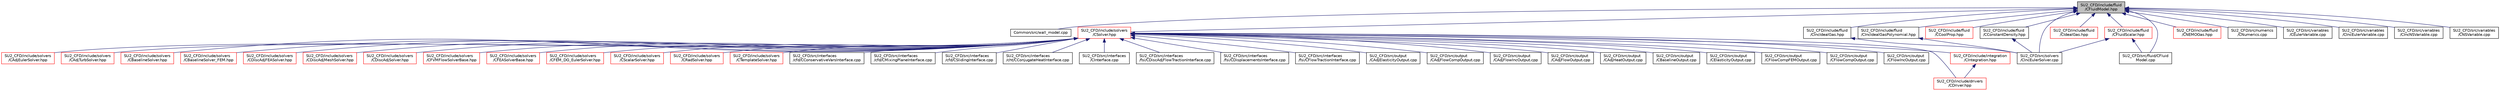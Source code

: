 digraph "SU2_CFD/include/fluid/CFluidModel.hpp"
{
 // LATEX_PDF_SIZE
  edge [fontname="Helvetica",fontsize="10",labelfontname="Helvetica",labelfontsize="10"];
  node [fontname="Helvetica",fontsize="10",shape=record];
  Node1 [label="SU2_CFD/include/fluid\l/CFluidModel.hpp",height=0.2,width=0.4,color="black", fillcolor="grey75", style="filled", fontcolor="black",tooltip="Defines the main fluid model class for thermophysical properties."];
  Node1 -> Node2 [dir="back",color="midnightblue",fontsize="10",style="solid",fontname="Helvetica"];
  Node2 [label="Common/src/wall_model.cpp",height=0.2,width=0.4,color="black", fillcolor="white", style="filled",URL="$wall__model_8cpp.html",tooltip="File, which contains the implementation for the wall model functions for large eddy simulations."];
  Node1 -> Node3 [dir="back",color="midnightblue",fontsize="10",style="solid",fontname="Helvetica"];
  Node3 [label="SU2_CFD/include/solvers\l/CSolver.hpp",height=0.2,width=0.4,color="red", fillcolor="white", style="filled",URL="$CSolver_8hpp.html",tooltip="Headers of the CSolver class which is inherited by all of the other solvers."];
  Node3 -> Node4 [dir="back",color="midnightblue",fontsize="10",style="solid",fontname="Helvetica"];
  Node4 [label="SU2_CFD/include/integration\l/CIntegration.hpp",height=0.2,width=0.4,color="red", fillcolor="white", style="filled",URL="$CIntegration_8hpp.html",tooltip="Declaration of the main routines to orchestrate space and time integration."];
  Node4 -> Node5 [dir="back",color="midnightblue",fontsize="10",style="solid",fontname="Helvetica"];
  Node5 [label="SU2_CFD/include/drivers\l/CDriver.hpp",height=0.2,width=0.4,color="red", fillcolor="white", style="filled",URL="$CDriver_8hpp.html",tooltip=" "];
  Node3 -> Node5 [dir="back",color="midnightblue",fontsize="10",style="solid",fontname="Helvetica"];
  Node3 -> Node54 [dir="back",color="midnightblue",fontsize="10",style="solid",fontname="Helvetica"];
  Node54 [label="SU2_CFD/include/solvers\l/CAdjEulerSolver.hpp",height=0.2,width=0.4,color="red", fillcolor="white", style="filled",URL="$CAdjEulerSolver_8hpp.html",tooltip="Headers of the CAdjEulerSolver class."];
  Node3 -> Node59 [dir="back",color="midnightblue",fontsize="10",style="solid",fontname="Helvetica"];
  Node59 [label="SU2_CFD/include/solvers\l/CAdjTurbSolver.hpp",height=0.2,width=0.4,color="red", fillcolor="white", style="filled",URL="$CAdjTurbSolver_8hpp.html",tooltip="Headers of the CAdjTurbSolver class."];
  Node3 -> Node61 [dir="back",color="midnightblue",fontsize="10",style="solid",fontname="Helvetica"];
  Node61 [label="SU2_CFD/include/solvers\l/CBaselineSolver.hpp",height=0.2,width=0.4,color="red", fillcolor="white", style="filled",URL="$CBaselineSolver_8hpp.html",tooltip=" "];
  Node3 -> Node68 [dir="back",color="midnightblue",fontsize="10",style="solid",fontname="Helvetica"];
  Node68 [label="SU2_CFD/include/solvers\l/CBaselineSolver_FEM.hpp",height=0.2,width=0.4,color="red", fillcolor="white", style="filled",URL="$CBaselineSolver__FEM_8hpp.html",tooltip=" "];
  Node3 -> Node70 [dir="back",color="midnightblue",fontsize="10",style="solid",fontname="Helvetica"];
  Node70 [label="SU2_CFD/include/solvers\l/CDiscAdjFEASolver.hpp",height=0.2,width=0.4,color="red", fillcolor="white", style="filled",URL="$CDiscAdjFEASolver_8hpp.html",tooltip="Headers of the CDiscAdjFEASolver class."];
  Node3 -> Node72 [dir="back",color="midnightblue",fontsize="10",style="solid",fontname="Helvetica"];
  Node72 [label="SU2_CFD/include/solvers\l/CDiscAdjMeshSolver.hpp",height=0.2,width=0.4,color="red", fillcolor="white", style="filled",URL="$CDiscAdjMeshSolver_8hpp.html",tooltip=" "];
  Node3 -> Node74 [dir="back",color="midnightblue",fontsize="10",style="solid",fontname="Helvetica"];
  Node74 [label="SU2_CFD/include/solvers\l/CDiscAdjSolver.hpp",height=0.2,width=0.4,color="red", fillcolor="white", style="filled",URL="$CDiscAdjSolver_8hpp.html",tooltip="Headers of the CDiscAdjSolver class."];
  Node3 -> Node76 [dir="back",color="midnightblue",fontsize="10",style="solid",fontname="Helvetica"];
  Node76 [label="SU2_CFD/include/solvers\l/CFVMFlowSolverBase.hpp",height=0.2,width=0.4,color="red", fillcolor="white", style="filled",URL="$CFVMFlowSolverBase_8hpp.html",tooltip="Base class template for all FVM flow solvers."];
  Node3 -> Node90 [dir="back",color="midnightblue",fontsize="10",style="solid",fontname="Helvetica"];
  Node90 [label="SU2_CFD/include/solvers\l/CFEASolverBase.hpp",height=0.2,width=0.4,color="red", fillcolor="white", style="filled",URL="$CFEASolverBase_8hpp.html",tooltip=" "];
  Node3 -> Node98 [dir="back",color="midnightblue",fontsize="10",style="solid",fontname="Helvetica"];
  Node98 [label="SU2_CFD/include/solvers\l/CFEM_DG_EulerSolver.hpp",height=0.2,width=0.4,color="red", fillcolor="white", style="filled",URL="$CFEM__DG__EulerSolver_8hpp.html",tooltip="Headers of the CFEM_DG_EulerSolver class."];
  Node3 -> Node102 [dir="back",color="midnightblue",fontsize="10",style="solid",fontname="Helvetica"];
  Node102 [label="SU2_CFD/include/solvers\l/CScalarSolver.hpp",height=0.2,width=0.4,color="red", fillcolor="white", style="filled",URL="$CScalarSolver_8hpp.html",tooltip="Headers of the CScalarSolver class."];
  Node3 -> Node116 [dir="back",color="midnightblue",fontsize="10",style="solid",fontname="Helvetica"];
  Node116 [label="SU2_CFD/include/solvers\l/CRadSolver.hpp",height=0.2,width=0.4,color="red", fillcolor="white", style="filled",URL="$CRadSolver_8hpp.html",tooltip="Declaration and inlines of the class to compute a generic radiation solver."];
  Node3 -> Node120 [dir="back",color="midnightblue",fontsize="10",style="solid",fontname="Helvetica"];
  Node120 [label="SU2_CFD/include/solvers\l/CTemplateSolver.hpp",height=0.2,width=0.4,color="red", fillcolor="white", style="filled",URL="$CTemplateSolver_8hpp.html",tooltip="Headers of the CTemplateSolver class."];
  Node3 -> Node122 [dir="back",color="midnightblue",fontsize="10",style="solid",fontname="Helvetica"];
  Node122 [label="SU2_CFD/src/interfaces\l/cfd/CConservativeVarsInterface.cpp",height=0.2,width=0.4,color="black", fillcolor="white", style="filled",URL="$CConservativeVarsInterface_8cpp.html",tooltip="Declaration and inlines of the class to transfer conservative variables from a generic zone into anot..."];
  Node3 -> Node123 [dir="back",color="midnightblue",fontsize="10",style="solid",fontname="Helvetica"];
  Node123 [label="SU2_CFD/src/interfaces\l/cfd/CMixingPlaneInterface.cpp",height=0.2,width=0.4,color="black", fillcolor="white", style="filled",URL="$CMixingPlaneInterface_8cpp.html",tooltip="Declaration and inlines of the class to transfer average variables needed for MixingPlane computation..."];
  Node3 -> Node124 [dir="back",color="midnightblue",fontsize="10",style="solid",fontname="Helvetica"];
  Node124 [label="SU2_CFD/src/interfaces\l/cfd/CSlidingInterface.cpp",height=0.2,width=0.4,color="black", fillcolor="white", style="filled",URL="$CSlidingInterface_8cpp.html",tooltip="Declaration and inlines of the class to transfer conservative variables from a generic zone into anot..."];
  Node3 -> Node125 [dir="back",color="midnightblue",fontsize="10",style="solid",fontname="Helvetica"];
  Node125 [label="SU2_CFD/src/interfaces\l/cht/CConjugateHeatInterface.cpp",height=0.2,width=0.4,color="black", fillcolor="white", style="filled",URL="$CConjugateHeatInterface_8cpp.html",tooltip="Declaration and inlines of the class to transfer temperature and heatflux density for conjugate heat ..."];
  Node3 -> Node126 [dir="back",color="midnightblue",fontsize="10",style="solid",fontname="Helvetica"];
  Node126 [label="SU2_CFD/src/interfaces\l/CInterface.cpp",height=0.2,width=0.4,color="black", fillcolor="white", style="filled",URL="$CInterface_8cpp.html",tooltip="Main subroutines for MPI transfer of information between zones."];
  Node3 -> Node127 [dir="back",color="midnightblue",fontsize="10",style="solid",fontname="Helvetica"];
  Node127 [label="SU2_CFD/src/interfaces\l/fsi/CDiscAdjFlowTractionInterface.cpp",height=0.2,width=0.4,color="black", fillcolor="white", style="filled",URL="$CDiscAdjFlowTractionInterface_8cpp.html",tooltip="Declaration and inlines of the class to transfer flow tractions from a fluid zone into a structural z..."];
  Node3 -> Node128 [dir="back",color="midnightblue",fontsize="10",style="solid",fontname="Helvetica"];
  Node128 [label="SU2_CFD/src/interfaces\l/fsi/CDisplacementsInterface.cpp",height=0.2,width=0.4,color="black", fillcolor="white", style="filled",URL="$CDisplacementsInterface_8cpp.html",tooltip="Main subroutines for transferring boundary displacements."];
  Node3 -> Node129 [dir="back",color="midnightblue",fontsize="10",style="solid",fontname="Helvetica"];
  Node129 [label="SU2_CFD/src/interfaces\l/fsi/CFlowTractionInterface.cpp",height=0.2,width=0.4,color="black", fillcolor="white", style="filled",URL="$CFlowTractionInterface_8cpp.html",tooltip="Declaration and inlines of the class to transfer flow tractions from a fluid zone into a structural z..."];
  Node3 -> Node130 [dir="back",color="midnightblue",fontsize="10",style="solid",fontname="Helvetica"];
  Node130 [label="SU2_CFD/src/output\l/CAdjElasticityOutput.cpp",height=0.2,width=0.4,color="black", fillcolor="white", style="filled",URL="$CAdjElasticityOutput_8cpp.html",tooltip="Main subroutines for elasticity discrete adjoint output."];
  Node3 -> Node131 [dir="back",color="midnightblue",fontsize="10",style="solid",fontname="Helvetica"];
  Node131 [label="SU2_CFD/src/output\l/CAdjFlowCompOutput.cpp",height=0.2,width=0.4,color="black", fillcolor="white", style="filled",URL="$CAdjFlowCompOutput_8cpp.html",tooltip="Main subroutines for flow discrete adjoint output."];
  Node3 -> Node132 [dir="back",color="midnightblue",fontsize="10",style="solid",fontname="Helvetica"];
  Node132 [label="SU2_CFD/src/output\l/CAdjFlowIncOutput.cpp",height=0.2,width=0.4,color="black", fillcolor="white", style="filled",URL="$CAdjFlowIncOutput_8cpp.html",tooltip="Main subroutines for flow discrete adjoint output."];
  Node3 -> Node133 [dir="back",color="midnightblue",fontsize="10",style="solid",fontname="Helvetica"];
  Node133 [label="SU2_CFD/src/output\l/CAdjFlowOutput.cpp",height=0.2,width=0.4,color="black", fillcolor="white", style="filled",URL="$CAdjFlowOutput_8cpp.html",tooltip="Main subroutines for flow discrete adjoint output."];
  Node3 -> Node134 [dir="back",color="midnightblue",fontsize="10",style="solid",fontname="Helvetica"];
  Node134 [label="SU2_CFD/src/output\l/CAdjHeatOutput.cpp",height=0.2,width=0.4,color="black", fillcolor="white", style="filled",URL="$CAdjHeatOutput_8cpp.html",tooltip="Main subroutines for flow discrete adjoint output."];
  Node3 -> Node135 [dir="back",color="midnightblue",fontsize="10",style="solid",fontname="Helvetica"];
  Node135 [label="SU2_CFD/src/output\l/CBaselineOutput.cpp",height=0.2,width=0.4,color="black", fillcolor="white", style="filled",URL="$CBaselineOutput_8cpp.html",tooltip="Main subroutines for flow discrete adjoint output."];
  Node3 -> Node136 [dir="back",color="midnightblue",fontsize="10",style="solid",fontname="Helvetica"];
  Node136 [label="SU2_CFD/src/output\l/CElasticityOutput.cpp",height=0.2,width=0.4,color="black", fillcolor="white", style="filled",URL="$CElasticityOutput_8cpp.html",tooltip="Main subroutines for FEA output."];
  Node3 -> Node137 [dir="back",color="midnightblue",fontsize="10",style="solid",fontname="Helvetica"];
  Node137 [label="SU2_CFD/src/output\l/CFlowCompFEMOutput.cpp",height=0.2,width=0.4,color="black", fillcolor="white", style="filled",URL="$CFlowCompFEMOutput_8cpp.html",tooltip="Main subroutines for compressible flow output."];
  Node3 -> Node138 [dir="back",color="midnightblue",fontsize="10",style="solid",fontname="Helvetica"];
  Node138 [label="SU2_CFD/src/output\l/CFlowCompOutput.cpp",height=0.2,width=0.4,color="black", fillcolor="white", style="filled",URL="$CFlowCompOutput_8cpp.html",tooltip="Main subroutines for compressible flow output."];
  Node3 -> Node139 [dir="back",color="midnightblue",fontsize="10",style="solid",fontname="Helvetica"];
  Node139 [label="SU2_CFD/src/output\l/CFlowIncOutput.cpp",height=0.2,width=0.4,color="black", fillcolor="white", style="filled",URL="$CFlowIncOutput_8cpp.html",tooltip="Main subroutines for incompressible flow output."];
  Node1 -> Node148 [dir="back",color="midnightblue",fontsize="10",style="solid",fontname="Helvetica"];
  Node148 [label="SU2_CFD/include/fluid\l/CConstantDensity.hpp",height=0.2,width=0.4,color="black", fillcolor="white", style="filled",URL="$CConstantDensity_8hpp.html",tooltip="Defines the incompressible constant density model."];
  Node148 -> Node86 [dir="back",color="midnightblue",fontsize="10",style="solid",fontname="Helvetica"];
  Node86 [label="SU2_CFD/src/solvers\l/CIncEulerSolver.cpp",height=0.2,width=0.4,color="black", fillcolor="white", style="filled",URL="$CIncEulerSolver_8cpp.html",tooltip="Main subroutines for solving incompressible flow (Euler, Navier-Stokes, etc.)."];
  Node1 -> Node149 [dir="back",color="midnightblue",fontsize="10",style="solid",fontname="Helvetica"];
  Node149 [label="SU2_CFD/include/fluid\l/CCoolProp.hpp",height=0.2,width=0.4,color="red", fillcolor="white", style="filled",URL="$CCoolProp_8hpp.html",tooltip="Defines the state-of-the-art fluid model from CoolProp library."];
  Node1 -> Node154 [dir="back",color="midnightblue",fontsize="10",style="solid",fontname="Helvetica"];
  Node154 [label="SU2_CFD/include/fluid\l/CFluidScalar.hpp",height=0.2,width=0.4,color="red", fillcolor="white", style="filled",URL="$CFluidScalar_8hpp.html",tooltip="Defines the multicomponent incompressible Ideal Gas model for mixtures."];
  Node154 -> Node151 [dir="back",color="midnightblue",fontsize="10",style="solid",fontname="Helvetica"];
  Node151 [label="SU2_CFD/src/fluid/CFluid\lModel.cpp",height=0.2,width=0.4,color="black", fillcolor="white", style="filled",URL="$CFluidModel_8cpp.html",tooltip="Source of the fluid model base class containing thermo-physical subroutines."];
  Node154 -> Node86 [dir="back",color="midnightblue",fontsize="10",style="solid",fontname="Helvetica"];
  Node1 -> Node156 [dir="back",color="midnightblue",fontsize="10",style="solid",fontname="Helvetica"];
  Node156 [label="SU2_CFD/include/fluid\l/CIdealGas.hpp",height=0.2,width=0.4,color="red", fillcolor="white", style="filled",URL="$CIdealGas_8hpp.html",tooltip="Defines the ideal gas model."];
  Node1 -> Node162 [dir="back",color="midnightblue",fontsize="10",style="solid",fontname="Helvetica"];
  Node162 [label="SU2_CFD/include/fluid\l/CIncIdealGas.hpp",height=0.2,width=0.4,color="black", fillcolor="white", style="filled",URL="$CIncIdealGas_8hpp.html",tooltip="Defines the incompressible Ideal Gas model."];
  Node162 -> Node86 [dir="back",color="midnightblue",fontsize="10",style="solid",fontname="Helvetica"];
  Node1 -> Node163 [dir="back",color="midnightblue",fontsize="10",style="solid",fontname="Helvetica"];
  Node163 [label="SU2_CFD/include/fluid\l/CIncIdealGasPolynomial.hpp",height=0.2,width=0.4,color="black", fillcolor="white", style="filled",URL="$CIncIdealGasPolynomial_8hpp.html",tooltip="Defines the incompressible Ideal Gas model with polynomial Cp."];
  Node163 -> Node86 [dir="back",color="midnightblue",fontsize="10",style="solid",fontname="Helvetica"];
  Node1 -> Node164 [dir="back",color="midnightblue",fontsize="10",style="solid",fontname="Helvetica"];
  Node164 [label="SU2_CFD/include/fluid\l/CNEMOGas.hpp",height=0.2,width=0.4,color="red", fillcolor="white", style="filled",URL="$CNEMOGas_8hpp.html",tooltip="Defines the nonequilibrium gas model."];
  Node1 -> Node151 [dir="back",color="midnightblue",fontsize="10",style="solid",fontname="Helvetica"];
  Node1 -> Node193 [dir="back",color="midnightblue",fontsize="10",style="solid",fontname="Helvetica"];
  Node193 [label="SU2_CFD/src/numerics\l/CNumerics.cpp",height=0.2,width=0.4,color="black", fillcolor="white", style="filled",URL="$CNumerics_8cpp.html",tooltip="Implementation of the base for all numerics classes. Contains methods for common tasks,..."];
  Node1 -> Node86 [dir="back",color="midnightblue",fontsize="10",style="solid",fontname="Helvetica"];
  Node1 -> Node194 [dir="back",color="midnightblue",fontsize="10",style="solid",fontname="Helvetica"];
  Node194 [label="SU2_CFD/src/variables\l/CEulerVariable.cpp",height=0.2,width=0.4,color="black", fillcolor="white", style="filled",URL="$CEulerVariable_8cpp.html",tooltip="Definition of the solution fields."];
  Node1 -> Node195 [dir="back",color="midnightblue",fontsize="10",style="solid",fontname="Helvetica"];
  Node195 [label="SU2_CFD/src/variables\l/CIncEulerVariable.cpp",height=0.2,width=0.4,color="black", fillcolor="white", style="filled",URL="$CIncEulerVariable_8cpp.html",tooltip="Definition of the variable classes for incompressible flow."];
  Node1 -> Node196 [dir="back",color="midnightblue",fontsize="10",style="solid",fontname="Helvetica"];
  Node196 [label="SU2_CFD/src/variables\l/CIncNSVariable.cpp",height=0.2,width=0.4,color="black", fillcolor="white", style="filled",URL="$CIncNSVariable_8cpp.html",tooltip="Definition of the variable classes for incompressible flow."];
  Node1 -> Node197 [dir="back",color="midnightblue",fontsize="10",style="solid",fontname="Helvetica"];
  Node197 [label="SU2_CFD/src/variables\l/CNSVariable.cpp",height=0.2,width=0.4,color="black", fillcolor="white", style="filled",URL="$CNSVariable_8cpp.html",tooltip="Definition of the solution fields."];
}
